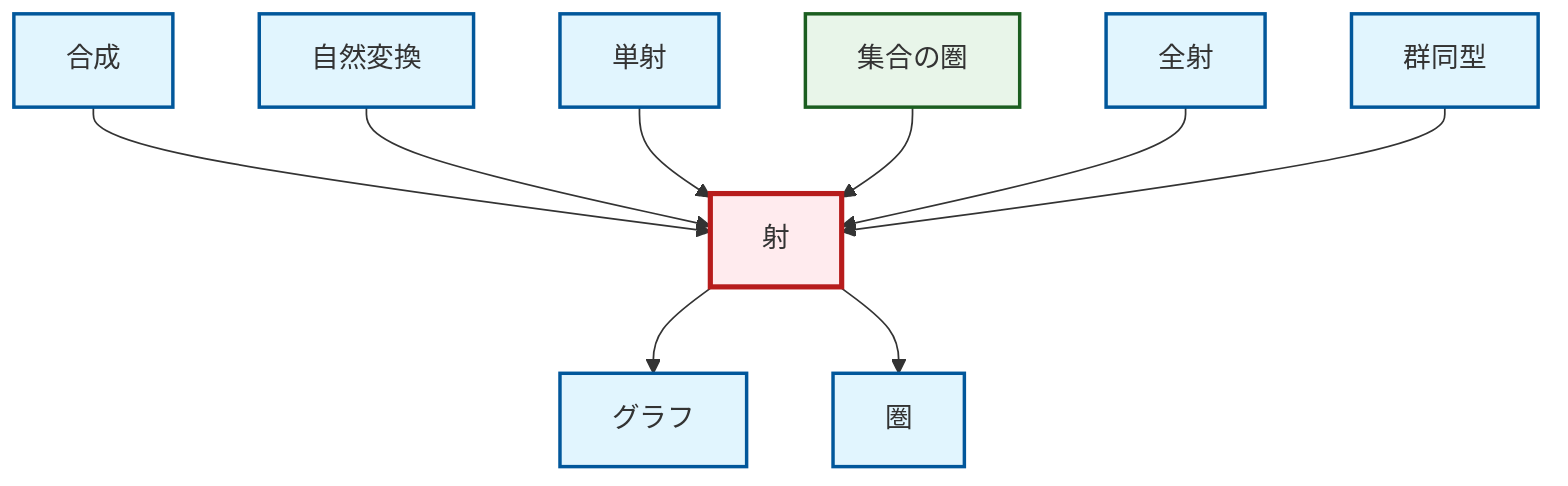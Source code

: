 graph TD
    classDef definition fill:#e1f5fe,stroke:#01579b,stroke-width:2px
    classDef theorem fill:#f3e5f5,stroke:#4a148c,stroke-width:2px
    classDef axiom fill:#fff3e0,stroke:#e65100,stroke-width:2px
    classDef example fill:#e8f5e9,stroke:#1b5e20,stroke-width:2px
    classDef current fill:#ffebee,stroke:#b71c1c,stroke-width:3px
    def-composition["合成"]:::definition
    def-graph["グラフ"]:::definition
    def-morphism["射"]:::definition
    def-isomorphism["群同型"]:::definition
    ex-set-category["集合の圏"]:::example
    def-natural-transformation["自然変換"]:::definition
    def-monomorphism["単射"]:::definition
    def-epimorphism["全射"]:::definition
    def-category["圏"]:::definition
    def-composition --> def-morphism
    def-morphism --> def-graph
    def-natural-transformation --> def-morphism
    def-monomorphism --> def-morphism
    ex-set-category --> def-morphism
    def-epimorphism --> def-morphism
    def-isomorphism --> def-morphism
    def-morphism --> def-category
    class def-morphism current